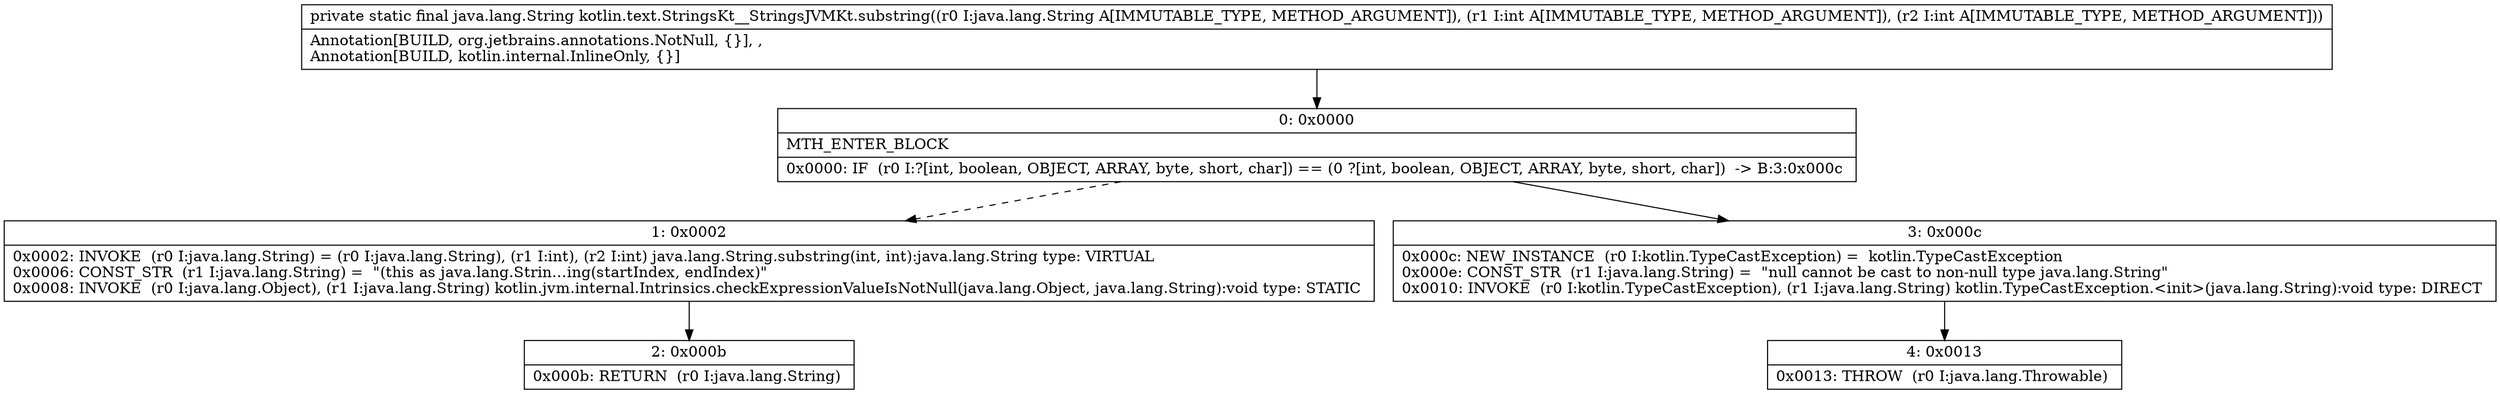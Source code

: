 digraph "CFG forkotlin.text.StringsKt__StringsJVMKt.substring(Ljava\/lang\/String;II)Ljava\/lang\/String;" {
Node_0 [shape=record,label="{0\:\ 0x0000|MTH_ENTER_BLOCK\l|0x0000: IF  (r0 I:?[int, boolean, OBJECT, ARRAY, byte, short, char]) == (0 ?[int, boolean, OBJECT, ARRAY, byte, short, char])  \-\> B:3:0x000c \l}"];
Node_1 [shape=record,label="{1\:\ 0x0002|0x0002: INVOKE  (r0 I:java.lang.String) = (r0 I:java.lang.String), (r1 I:int), (r2 I:int) java.lang.String.substring(int, int):java.lang.String type: VIRTUAL \l0x0006: CONST_STR  (r1 I:java.lang.String) =  \"(this as java.lang.Strin…ing(startIndex, endIndex)\" \l0x0008: INVOKE  (r0 I:java.lang.Object), (r1 I:java.lang.String) kotlin.jvm.internal.Intrinsics.checkExpressionValueIsNotNull(java.lang.Object, java.lang.String):void type: STATIC \l}"];
Node_2 [shape=record,label="{2\:\ 0x000b|0x000b: RETURN  (r0 I:java.lang.String) \l}"];
Node_3 [shape=record,label="{3\:\ 0x000c|0x000c: NEW_INSTANCE  (r0 I:kotlin.TypeCastException) =  kotlin.TypeCastException \l0x000e: CONST_STR  (r1 I:java.lang.String) =  \"null cannot be cast to non\-null type java.lang.String\" \l0x0010: INVOKE  (r0 I:kotlin.TypeCastException), (r1 I:java.lang.String) kotlin.TypeCastException.\<init\>(java.lang.String):void type: DIRECT \l}"];
Node_4 [shape=record,label="{4\:\ 0x0013|0x0013: THROW  (r0 I:java.lang.Throwable) \l}"];
MethodNode[shape=record,label="{private static final java.lang.String kotlin.text.StringsKt__StringsJVMKt.substring((r0 I:java.lang.String A[IMMUTABLE_TYPE, METHOD_ARGUMENT]), (r1 I:int A[IMMUTABLE_TYPE, METHOD_ARGUMENT]), (r2 I:int A[IMMUTABLE_TYPE, METHOD_ARGUMENT]))  | Annotation[BUILD, org.jetbrains.annotations.NotNull, \{\}], , \lAnnotation[BUILD, kotlin.internal.InlineOnly, \{\}]\l}"];
MethodNode -> Node_0;
Node_0 -> Node_1[style=dashed];
Node_0 -> Node_3;
Node_1 -> Node_2;
Node_3 -> Node_4;
}

